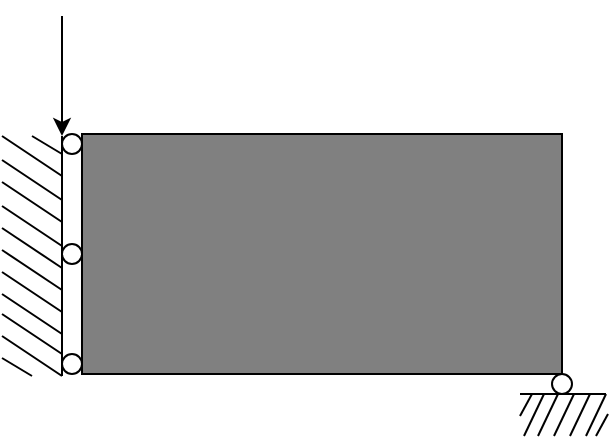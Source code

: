 <mxfile version="26.1.0">
  <diagram name="第 1 页" id="ymwS_IY8MIXRyYueqAV2">
    <mxGraphModel dx="600" dy="320" grid="1" gridSize="10" guides="1" tooltips="1" connect="1" arrows="1" fold="1" page="1" pageScale="1" pageWidth="1169" pageHeight="827" math="0" shadow="0">
      <root>
        <mxCell id="0" />
        <mxCell id="1" parent="0" />
        <mxCell id="_RP0dMVc5jquQAwwALMM-1" value="" style="rounded=0;whiteSpace=wrap;html=1;fillStyle=auto;fillColor=#808080;" parent="1" vertex="1">
          <mxGeometry x="440" y="259" width="240" height="120" as="geometry" />
        </mxCell>
        <mxCell id="_RP0dMVc5jquQAwwALMM-3" value="" style="endArrow=none;html=1;rounded=0;" parent="1" edge="1">
          <mxGeometry width="50" height="50" relative="1" as="geometry">
            <mxPoint x="400" y="260" as="sourcePoint" />
            <mxPoint x="430" y="280" as="targetPoint" />
          </mxGeometry>
        </mxCell>
        <mxCell id="_RP0dMVc5jquQAwwALMM-4" value="" style="endArrow=none;html=1;rounded=0;" parent="1" edge="1">
          <mxGeometry width="50" height="50" relative="1" as="geometry">
            <mxPoint x="400" y="272" as="sourcePoint" />
            <mxPoint x="430" y="292" as="targetPoint" />
          </mxGeometry>
        </mxCell>
        <mxCell id="_RP0dMVc5jquQAwwALMM-5" value="" style="endArrow=none;html=1;rounded=0;" parent="1" edge="1">
          <mxGeometry width="50" height="50" relative="1" as="geometry">
            <mxPoint x="400" y="283" as="sourcePoint" />
            <mxPoint x="430" y="303" as="targetPoint" />
          </mxGeometry>
        </mxCell>
        <mxCell id="_RP0dMVc5jquQAwwALMM-6" value="" style="endArrow=none;html=1;rounded=0;" parent="1" edge="1">
          <mxGeometry width="50" height="50" relative="1" as="geometry">
            <mxPoint x="400" y="295" as="sourcePoint" />
            <mxPoint x="430" y="315" as="targetPoint" />
          </mxGeometry>
        </mxCell>
        <mxCell id="_RP0dMVc5jquQAwwALMM-7" value="" style="endArrow=none;html=1;rounded=0;" parent="1" edge="1">
          <mxGeometry width="50" height="50" relative="1" as="geometry">
            <mxPoint x="400" y="306" as="sourcePoint" />
            <mxPoint x="430" y="326" as="targetPoint" />
          </mxGeometry>
        </mxCell>
        <mxCell id="_RP0dMVc5jquQAwwALMM-8" value="" style="endArrow=none;html=1;rounded=0;" parent="1" edge="1">
          <mxGeometry width="50" height="50" relative="1" as="geometry">
            <mxPoint x="400" y="317" as="sourcePoint" />
            <mxPoint x="430" y="337" as="targetPoint" />
          </mxGeometry>
        </mxCell>
        <mxCell id="_RP0dMVc5jquQAwwALMM-9" value="" style="endArrow=none;html=1;rounded=0;" parent="1" edge="1">
          <mxGeometry width="50" height="50" relative="1" as="geometry">
            <mxPoint x="400" y="328" as="sourcePoint" />
            <mxPoint x="430" y="348" as="targetPoint" />
          </mxGeometry>
        </mxCell>
        <mxCell id="_RP0dMVc5jquQAwwALMM-10" value="" style="endArrow=none;html=1;rounded=0;" parent="1" edge="1">
          <mxGeometry width="50" height="50" relative="1" as="geometry">
            <mxPoint x="400" y="339" as="sourcePoint" />
            <mxPoint x="430" y="359" as="targetPoint" />
          </mxGeometry>
        </mxCell>
        <mxCell id="_RP0dMVc5jquQAwwALMM-11" value="" style="endArrow=none;html=1;rounded=0;" parent="1" edge="1">
          <mxGeometry width="50" height="50" relative="1" as="geometry">
            <mxPoint x="400" y="349" as="sourcePoint" />
            <mxPoint x="430" y="369" as="targetPoint" />
          </mxGeometry>
        </mxCell>
        <mxCell id="_RP0dMVc5jquQAwwALMM-12" value="" style="endArrow=none;html=1;rounded=0;" parent="1" edge="1">
          <mxGeometry width="50" height="50" relative="1" as="geometry">
            <mxPoint x="400" y="360" as="sourcePoint" />
            <mxPoint x="430" y="380" as="targetPoint" />
          </mxGeometry>
        </mxCell>
        <mxCell id="_RP0dMVc5jquQAwwALMM-15" value="" style="endArrow=none;html=1;rounded=0;startSize=6;" parent="1" edge="1">
          <mxGeometry width="50" height="50" relative="1" as="geometry">
            <mxPoint x="415" y="260" as="sourcePoint" />
            <mxPoint x="430" y="269" as="targetPoint" />
          </mxGeometry>
        </mxCell>
        <mxCell id="_RP0dMVc5jquQAwwALMM-16" value="" style="endArrow=none;html=1;rounded=0;startSize=6;" parent="1" edge="1">
          <mxGeometry width="50" height="50" relative="1" as="geometry">
            <mxPoint x="400" y="371" as="sourcePoint" />
            <mxPoint x="415" y="380" as="targetPoint" />
          </mxGeometry>
        </mxCell>
        <mxCell id="_RP0dMVc5jquQAwwALMM-17" value="" style="endArrow=classic;html=1;rounded=0;" parent="1" edge="1">
          <mxGeometry width="50" height="50" relative="1" as="geometry">
            <mxPoint x="430" y="200" as="sourcePoint" />
            <mxPoint x="430" y="260" as="targetPoint" />
          </mxGeometry>
        </mxCell>
        <mxCell id="ljivYINf26XFpLEp_7z6-1" value="" style="endArrow=none;html=1;rounded=0;" edge="1" parent="1">
          <mxGeometry width="50" height="50" relative="1" as="geometry">
            <mxPoint x="430" y="380" as="sourcePoint" />
            <mxPoint x="430" y="260" as="targetPoint" />
          </mxGeometry>
        </mxCell>
        <mxCell id="ljivYINf26XFpLEp_7z6-2" value="" style="ellipse;whiteSpace=wrap;html=1;aspect=fixed;" vertex="1" parent="1">
          <mxGeometry x="430" y="369" width="10" height="10" as="geometry" />
        </mxCell>
        <mxCell id="ljivYINf26XFpLEp_7z6-7" value="" style="ellipse;whiteSpace=wrap;html=1;aspect=fixed;" vertex="1" parent="1">
          <mxGeometry x="430" y="314" width="10" height="10" as="geometry" />
        </mxCell>
        <mxCell id="ljivYINf26XFpLEp_7z6-8" value="" style="ellipse;whiteSpace=wrap;html=1;aspect=fixed;" vertex="1" parent="1">
          <mxGeometry x="430" y="259" width="10" height="10" as="geometry" />
        </mxCell>
        <mxCell id="ljivYINf26XFpLEp_7z6-9" value="" style="ellipse;whiteSpace=wrap;html=1;aspect=fixed;" vertex="1" parent="1">
          <mxGeometry x="675" y="379" width="10" height="10" as="geometry" />
        </mxCell>
        <mxCell id="ljivYINf26XFpLEp_7z6-10" value="" style="endArrow=none;html=1;rounded=0;" edge="1" parent="1">
          <mxGeometry width="50" height="50" relative="1" as="geometry">
            <mxPoint x="671" y="389" as="sourcePoint" />
            <mxPoint x="661" y="410" as="targetPoint" />
          </mxGeometry>
        </mxCell>
        <mxCell id="ljivYINf26XFpLEp_7z6-22" value="" style="endArrow=none;html=1;rounded=0;" edge="1" parent="1">
          <mxGeometry width="50" height="50" relative="1" as="geometry">
            <mxPoint x="702" y="389" as="sourcePoint" />
            <mxPoint x="659" y="389" as="targetPoint" />
          </mxGeometry>
        </mxCell>
        <mxCell id="ljivYINf26XFpLEp_7z6-23" value="" style="endArrow=none;html=1;rounded=0;" edge="1" parent="1">
          <mxGeometry width="50" height="50" relative="1" as="geometry">
            <mxPoint x="678" y="389" as="sourcePoint" />
            <mxPoint x="668" y="410" as="targetPoint" />
          </mxGeometry>
        </mxCell>
        <mxCell id="ljivYINf26XFpLEp_7z6-24" value="" style="endArrow=none;html=1;rounded=0;" edge="1" parent="1">
          <mxGeometry width="50" height="50" relative="1" as="geometry">
            <mxPoint x="686" y="389" as="sourcePoint" />
            <mxPoint x="676" y="410" as="targetPoint" />
          </mxGeometry>
        </mxCell>
        <mxCell id="ljivYINf26XFpLEp_7z6-25" value="" style="endArrow=none;html=1;rounded=0;" edge="1" parent="1">
          <mxGeometry width="50" height="50" relative="1" as="geometry">
            <mxPoint x="694" y="389" as="sourcePoint" />
            <mxPoint x="684" y="410" as="targetPoint" />
          </mxGeometry>
        </mxCell>
        <mxCell id="ljivYINf26XFpLEp_7z6-26" value="" style="endArrow=none;html=1;rounded=0;startSize=6;" edge="1" parent="1">
          <mxGeometry width="50" height="50" relative="1" as="geometry">
            <mxPoint x="665" y="389" as="sourcePoint" />
            <mxPoint x="659" y="400" as="targetPoint" />
          </mxGeometry>
        </mxCell>
        <mxCell id="ljivYINf26XFpLEp_7z6-28" value="" style="endArrow=none;html=1;rounded=0;" edge="1" parent="1">
          <mxGeometry width="50" height="50" relative="1" as="geometry">
            <mxPoint x="702" y="389" as="sourcePoint" />
            <mxPoint x="692" y="410" as="targetPoint" />
          </mxGeometry>
        </mxCell>
        <mxCell id="ljivYINf26XFpLEp_7z6-29" value="" style="endArrow=none;html=1;rounded=0;startSize=6;" edge="1" parent="1">
          <mxGeometry width="50" height="50" relative="1" as="geometry">
            <mxPoint x="703" y="399" as="sourcePoint" />
            <mxPoint x="697" y="410" as="targetPoint" />
          </mxGeometry>
        </mxCell>
      </root>
    </mxGraphModel>
  </diagram>
</mxfile>
